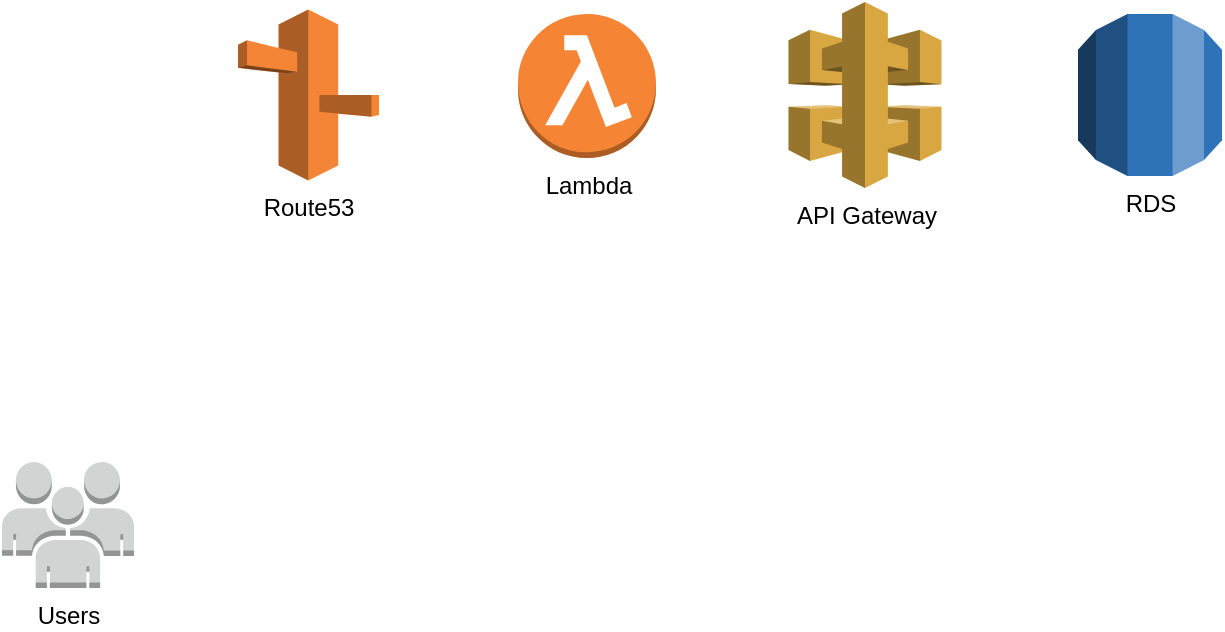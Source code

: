 <mxfile version="22.0.8" type="github">
  <diagram name="Página-1" id="yKmaqPDa1m_XpfC77KCf">
    <mxGraphModel dx="954" dy="623" grid="1" gridSize="10" guides="1" tooltips="1" connect="1" arrows="1" fold="1" page="1" pageScale="1" pageWidth="827" pageHeight="1169" math="0" shadow="0">
      <root>
        <mxCell id="0" />
        <mxCell id="1" parent="0" />
        <mxCell id="soPhUvelNPUdPLwwvqqN-1" value="RDS" style="outlineConnect=0;dashed=0;verticalLabelPosition=bottom;verticalAlign=top;align=center;html=1;shape=mxgraph.aws3.rds;fillColor=#2E73B8;gradientColor=none;" vertex="1" parent="1">
          <mxGeometry x="588" y="216" width="72" height="81" as="geometry" />
        </mxCell>
        <mxCell id="soPhUvelNPUdPLwwvqqN-2" value="Lambda" style="outlineConnect=0;dashed=0;verticalLabelPosition=bottom;verticalAlign=top;align=center;html=1;shape=mxgraph.aws3.lambda_function;fillColor=#F58534;gradientColor=none;" vertex="1" parent="1">
          <mxGeometry x="308" y="216" width="69" height="72" as="geometry" />
        </mxCell>
        <mxCell id="soPhUvelNPUdPLwwvqqN-5" value="API Gateway" style="outlineConnect=0;dashed=0;verticalLabelPosition=bottom;verticalAlign=top;align=center;html=1;shape=mxgraph.aws3.api_gateway;fillColor=#D9A741;gradientColor=none;" vertex="1" parent="1">
          <mxGeometry x="443.25" y="210" width="76.5" height="93" as="geometry" />
        </mxCell>
        <mxCell id="soPhUvelNPUdPLwwvqqN-7" value="Route53" style="outlineConnect=0;dashed=0;verticalLabelPosition=bottom;verticalAlign=top;align=center;html=1;shape=mxgraph.aws3.route_53;fillColor=#F58536;gradientColor=none;" vertex="1" parent="1">
          <mxGeometry x="168" y="213.75" width="70.5" height="85.5" as="geometry" />
        </mxCell>
        <mxCell id="soPhUvelNPUdPLwwvqqN-8" value="Users" style="outlineConnect=0;dashed=0;verticalLabelPosition=bottom;verticalAlign=top;align=center;html=1;shape=mxgraph.aws3.users;fillColor=#D2D3D3;gradientColor=none;" vertex="1" parent="1">
          <mxGeometry x="50" y="440" width="66" height="63" as="geometry" />
        </mxCell>
      </root>
    </mxGraphModel>
  </diagram>
</mxfile>
